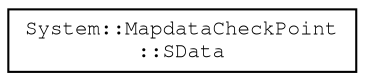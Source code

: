 digraph "Graphical Class Hierarchy"
{
 // LATEX_PDF_SIZE
  edge [fontname="FreeMono",fontsize="10",labelfontname="FreeMono",labelfontsize="10"];
  node [fontname="FreeMono",fontsize="10",shape=record];
  rankdir="LR";
  Node0 [label="System::MapdataCheckPoint\l::SData",height=0.2,width=0.4,color="black", fillcolor="white", style="filled",URL="$class_system_1_1_mapdata_check_point.html#struct_system_1_1_mapdata_check_point_1_1_s_data",tooltip=" "];
}
